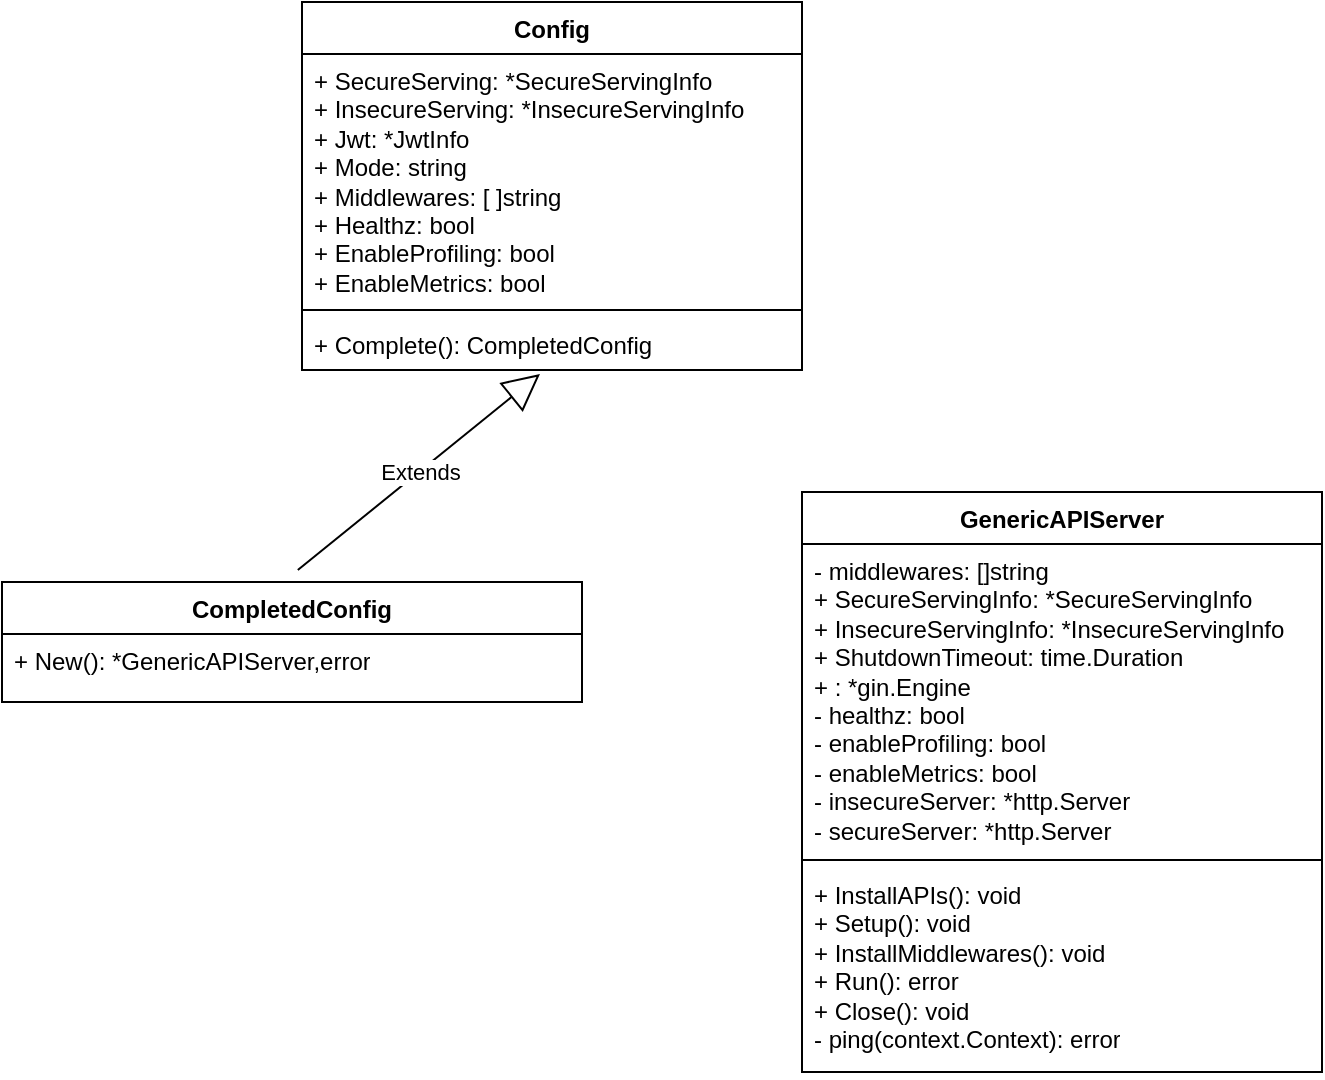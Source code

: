 <mxfile version="21.6.9" type="github">
  <diagram id="C5RBs43oDa-KdzZeNtuy" name="Page-1">
    <mxGraphModel dx="1546" dy="830" grid="1" gridSize="10" guides="1" tooltips="1" connect="1" arrows="1" fold="1" page="1" pageScale="1" pageWidth="827" pageHeight="1169" math="0" shadow="0">
      <root>
        <mxCell id="WIyWlLk6GJQsqaUBKTNV-0" />
        <mxCell id="WIyWlLk6GJQsqaUBKTNV-1" parent="WIyWlLk6GJQsqaUBKTNV-0" />
        <mxCell id="BPinNGArFGeDi93wMm6D-1" value="Config" style="swimlane;fontStyle=1;align=center;verticalAlign=top;childLayout=stackLayout;horizontal=1;startSize=26;horizontalStack=0;resizeParent=1;resizeParentMax=0;resizeLast=0;collapsible=1;marginBottom=0;whiteSpace=wrap;html=1;" vertex="1" parent="WIyWlLk6GJQsqaUBKTNV-1">
          <mxGeometry x="190" y="50" width="250" height="184" as="geometry" />
        </mxCell>
        <mxCell id="BPinNGArFGeDi93wMm6D-2" value="+ SecureServing: *SecureServingInfo&lt;br&gt;+ InsecureServing: *InsecureServingInfo&lt;br&gt;+ Jwt: *JwtInfo&lt;br&gt;+ Mode: string&lt;br&gt;+ Middlewares: [ ]string&lt;br&gt;+ Healthz: bool&lt;br&gt;+ EnableProfiling: bool&lt;br&gt;+ EnableMetrics: bool" style="text;strokeColor=none;fillColor=none;align=left;verticalAlign=top;spacingLeft=4;spacingRight=4;overflow=hidden;rotatable=0;points=[[0,0.5],[1,0.5]];portConstraint=eastwest;whiteSpace=wrap;html=1;" vertex="1" parent="BPinNGArFGeDi93wMm6D-1">
          <mxGeometry y="26" width="250" height="124" as="geometry" />
        </mxCell>
        <mxCell id="BPinNGArFGeDi93wMm6D-3" value="" style="line;strokeWidth=1;fillColor=none;align=left;verticalAlign=middle;spacingTop=-1;spacingLeft=3;spacingRight=3;rotatable=0;labelPosition=right;points=[];portConstraint=eastwest;strokeColor=inherit;" vertex="1" parent="BPinNGArFGeDi93wMm6D-1">
          <mxGeometry y="150" width="250" height="8" as="geometry" />
        </mxCell>
        <mxCell id="BPinNGArFGeDi93wMm6D-4" value="+ Complete(): CompletedConfig" style="text;strokeColor=none;fillColor=none;align=left;verticalAlign=top;spacingLeft=4;spacingRight=4;overflow=hidden;rotatable=0;points=[[0,0.5],[1,0.5]];portConstraint=eastwest;whiteSpace=wrap;html=1;" vertex="1" parent="BPinNGArFGeDi93wMm6D-1">
          <mxGeometry y="158" width="250" height="26" as="geometry" />
        </mxCell>
        <mxCell id="BPinNGArFGeDi93wMm6D-5" value="CompletedConfig" style="swimlane;fontStyle=1;align=center;verticalAlign=top;childLayout=stackLayout;horizontal=1;startSize=26;horizontalStack=0;resizeParent=1;resizeParentMax=0;resizeLast=0;collapsible=1;marginBottom=0;whiteSpace=wrap;html=1;" vertex="1" parent="WIyWlLk6GJQsqaUBKTNV-1">
          <mxGeometry x="40" y="340" width="290" height="60" as="geometry" />
        </mxCell>
        <mxCell id="BPinNGArFGeDi93wMm6D-8" value="+ New(): *GenericAPIServer,error" style="text;strokeColor=none;fillColor=none;align=left;verticalAlign=top;spacingLeft=4;spacingRight=4;overflow=hidden;rotatable=0;points=[[0,0.5],[1,0.5]];portConstraint=eastwest;whiteSpace=wrap;html=1;" vertex="1" parent="BPinNGArFGeDi93wMm6D-5">
          <mxGeometry y="26" width="290" height="34" as="geometry" />
        </mxCell>
        <mxCell id="BPinNGArFGeDi93wMm6D-9" value="GenericAPIServer" style="swimlane;fontStyle=1;align=center;verticalAlign=top;childLayout=stackLayout;horizontal=1;startSize=26;horizontalStack=0;resizeParent=1;resizeParentMax=0;resizeLast=0;collapsible=1;marginBottom=0;whiteSpace=wrap;html=1;" vertex="1" parent="WIyWlLk6GJQsqaUBKTNV-1">
          <mxGeometry x="440" y="295" width="260" height="290" as="geometry" />
        </mxCell>
        <mxCell id="BPinNGArFGeDi93wMm6D-10" value="- middlewares: []string&lt;br&gt;+ SecureServingInfo: *SecureServingInfo&lt;br&gt;+ InsecureServingInfo: *InsecureServingInfo&lt;br&gt;+ ShutdownTimeout: time.Duration&lt;br&gt;+ : *gin.Engine&lt;br&gt;- healthz: bool&lt;br&gt;- enableProfiling: bool&lt;br&gt;- enableMetrics: bool&lt;br&gt;- insecureServer: *http.Server&lt;br&gt;- secureServer: *http.Server" style="text;strokeColor=none;fillColor=none;align=left;verticalAlign=top;spacingLeft=4;spacingRight=4;overflow=hidden;rotatable=0;points=[[0,0.5],[1,0.5]];portConstraint=eastwest;whiteSpace=wrap;html=1;" vertex="1" parent="BPinNGArFGeDi93wMm6D-9">
          <mxGeometry y="26" width="260" height="154" as="geometry" />
        </mxCell>
        <mxCell id="BPinNGArFGeDi93wMm6D-11" value="" style="line;strokeWidth=1;fillColor=none;align=left;verticalAlign=middle;spacingTop=-1;spacingLeft=3;spacingRight=3;rotatable=0;labelPosition=right;points=[];portConstraint=eastwest;strokeColor=inherit;" vertex="1" parent="BPinNGArFGeDi93wMm6D-9">
          <mxGeometry y="180" width="260" height="8" as="geometry" />
        </mxCell>
        <mxCell id="BPinNGArFGeDi93wMm6D-12" value="+ InstallAPIs(): void&lt;br&gt;+ Setup(): void&lt;br&gt;+ InstallMiddlewares(): void&lt;br&gt;+ Run(): error&lt;br&gt;+ Close(): void&lt;br&gt;- ping(context.Context): error" style="text;strokeColor=none;fillColor=none;align=left;verticalAlign=top;spacingLeft=4;spacingRight=4;overflow=hidden;rotatable=0;points=[[0,0.5],[1,0.5]];portConstraint=eastwest;whiteSpace=wrap;html=1;" vertex="1" parent="BPinNGArFGeDi93wMm6D-9">
          <mxGeometry y="188" width="260" height="102" as="geometry" />
        </mxCell>
        <mxCell id="BPinNGArFGeDi93wMm6D-13" value="Extends" style="endArrow=block;endSize=16;endFill=0;html=1;rounded=0;entryX=0.476;entryY=1.077;entryDx=0;entryDy=0;entryPerimeter=0;exitX=0.51;exitY=-0.1;exitDx=0;exitDy=0;exitPerimeter=0;" edge="1" parent="WIyWlLk6GJQsqaUBKTNV-1" source="BPinNGArFGeDi93wMm6D-5" target="BPinNGArFGeDi93wMm6D-4">
          <mxGeometry width="160" relative="1" as="geometry">
            <mxPoint x="330" y="430" as="sourcePoint" />
            <mxPoint x="490" y="430" as="targetPoint" />
          </mxGeometry>
        </mxCell>
      </root>
    </mxGraphModel>
  </diagram>
</mxfile>
